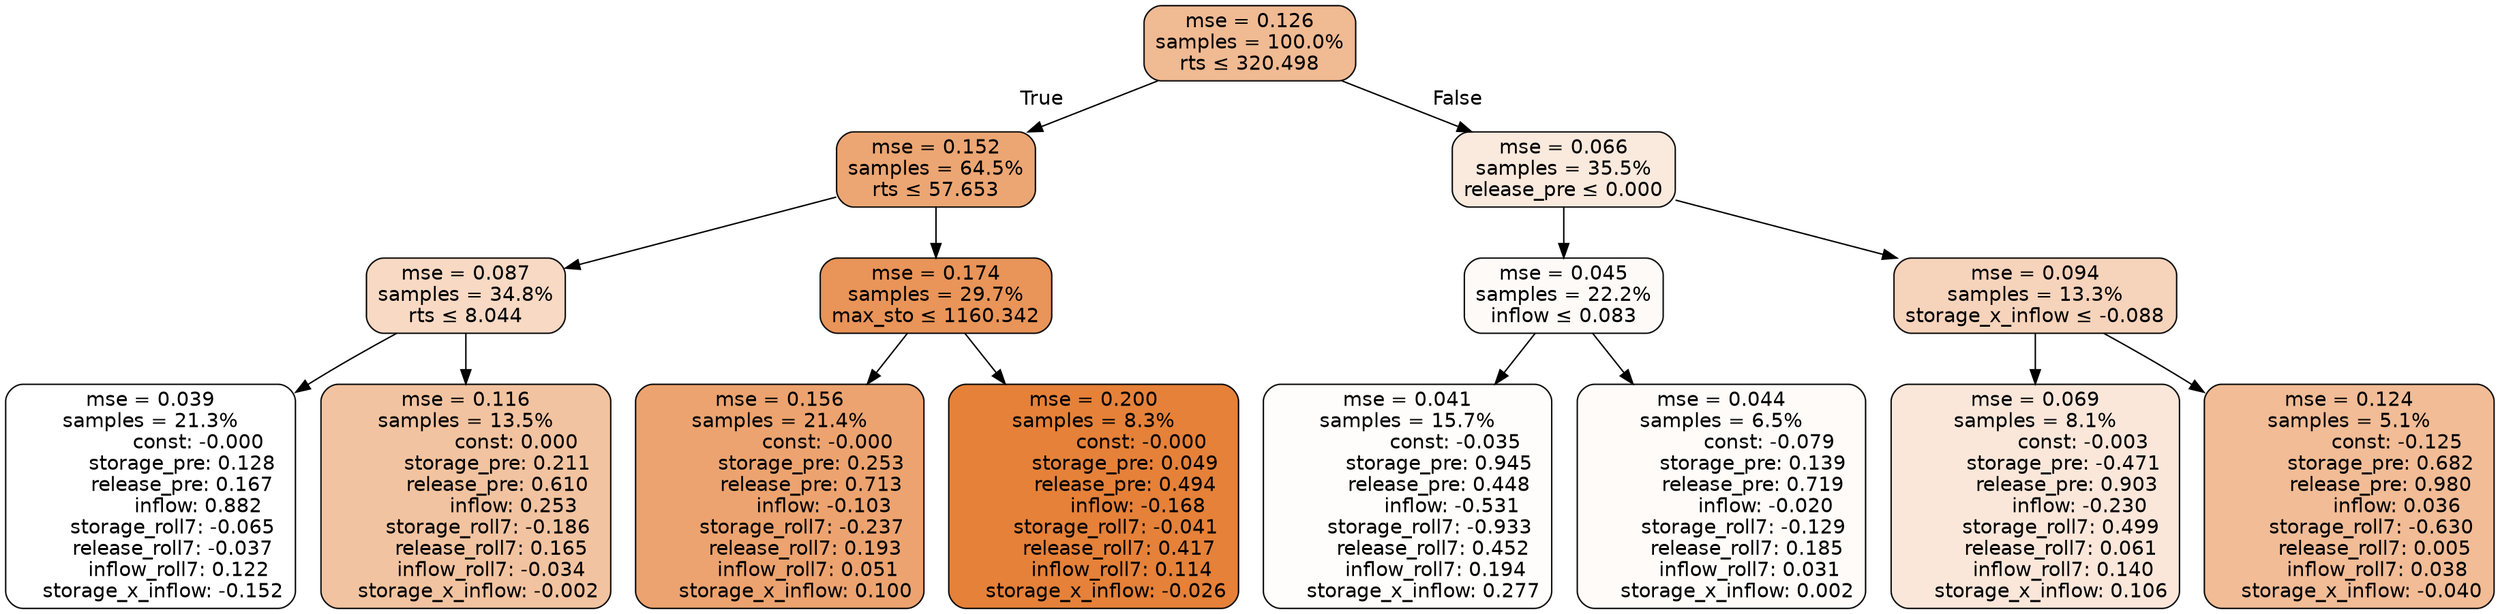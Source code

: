 digraph tree {
bgcolor="transparent"
node [shape=rectangle, style="filled, rounded", color="black", fontname=helvetica] ;
edge [fontname=helvetica] ;
	"0" [label="mse = 0.126
samples = 100.0%
rts &le; 320.498", fillcolor="#f0ba93"]
	"1" [label="mse = 0.152
samples = 64.5%
rts &le; 57.653", fillcolor="#eca673"]
	"2" [label="mse = 0.087
samples = 34.8%
rts &le; 8.044", fillcolor="#f7d9c4"]
	"3" [label="mse = 0.039
samples = 21.3%
               const: -0.000
          storage_pre: 0.128
          release_pre: 0.167
               inflow: 0.882
       storage_roll7: -0.065
       release_roll7: -0.037
         inflow_roll7: 0.122
    storage_x_inflow: -0.152", fillcolor="#ffffff"]
	"4" [label="mse = 0.116
samples = 13.5%
                const: 0.000
          storage_pre: 0.211
          release_pre: 0.610
               inflow: 0.253
       storage_roll7: -0.186
        release_roll7: 0.165
        inflow_roll7: -0.034
    storage_x_inflow: -0.002", fillcolor="#f2c3a0"]
	"5" [label="mse = 0.174
samples = 29.7%
max_sto &le; 1160.342", fillcolor="#e99458"]
	"6" [label="mse = 0.156
samples = 21.4%
               const: -0.000
          storage_pre: 0.253
          release_pre: 0.713
              inflow: -0.103
       storage_roll7: -0.237
        release_roll7: 0.193
         inflow_roll7: 0.051
     storage_x_inflow: 0.100", fillcolor="#eca36f"]
	"7" [label="mse = 0.200
samples = 8.3%
               const: -0.000
          storage_pre: 0.049
          release_pre: 0.494
              inflow: -0.168
       storage_roll7: -0.041
        release_roll7: 0.417
         inflow_roll7: 0.114
    storage_x_inflow: -0.026", fillcolor="#e58139"]
	"8" [label="mse = 0.066
samples = 35.5%
release_pre &le; 0.000", fillcolor="#fae9dd"]
	"9" [label="mse = 0.045
samples = 22.2%
inflow &le; 0.083", fillcolor="#fefaf8"]
	"10" [label="mse = 0.041
samples = 15.7%
               const: -0.035
          storage_pre: 0.945
          release_pre: 0.448
              inflow: -0.531
       storage_roll7: -0.933
        release_roll7: 0.452
         inflow_roll7: 0.194
     storage_x_inflow: 0.277", fillcolor="#fefdfc"]
	"11" [label="mse = 0.044
samples = 6.5%
               const: -0.079
          storage_pre: 0.139
          release_pre: 0.719
              inflow: -0.020
       storage_roll7: -0.129
        release_roll7: 0.185
         inflow_roll7: 0.031
     storage_x_inflow: 0.002", fillcolor="#fefbf9"]
	"12" [label="mse = 0.094
samples = 13.3%
storage_x_inflow &le; -0.088", fillcolor="#f6d3bb"]
	"13" [label="mse = 0.069
samples = 8.1%
               const: -0.003
         storage_pre: -0.471
          release_pre: 0.903
              inflow: -0.230
        storage_roll7: 0.499
        release_roll7: 0.061
         inflow_roll7: 0.140
     storage_x_inflow: 0.106", fillcolor="#fae7da"]
	"14" [label="mse = 0.124
samples = 5.1%
               const: -0.125
          storage_pre: 0.682
          release_pre: 0.980
               inflow: 0.036
       storage_roll7: -0.630
        release_roll7: 0.005
         inflow_roll7: 0.038
    storage_x_inflow: -0.040", fillcolor="#f1bc96"]

	"0" -> "1" [labeldistance=2.5, labelangle=45, headlabel="True"]
	"1" -> "2"
	"2" -> "3"
	"2" -> "4"
	"1" -> "5"
	"5" -> "6"
	"5" -> "7"
	"0" -> "8" [labeldistance=2.5, labelangle=-45, headlabel="False"]
	"8" -> "9"
	"9" -> "10"
	"9" -> "11"
	"8" -> "12"
	"12" -> "13"
	"12" -> "14"
}